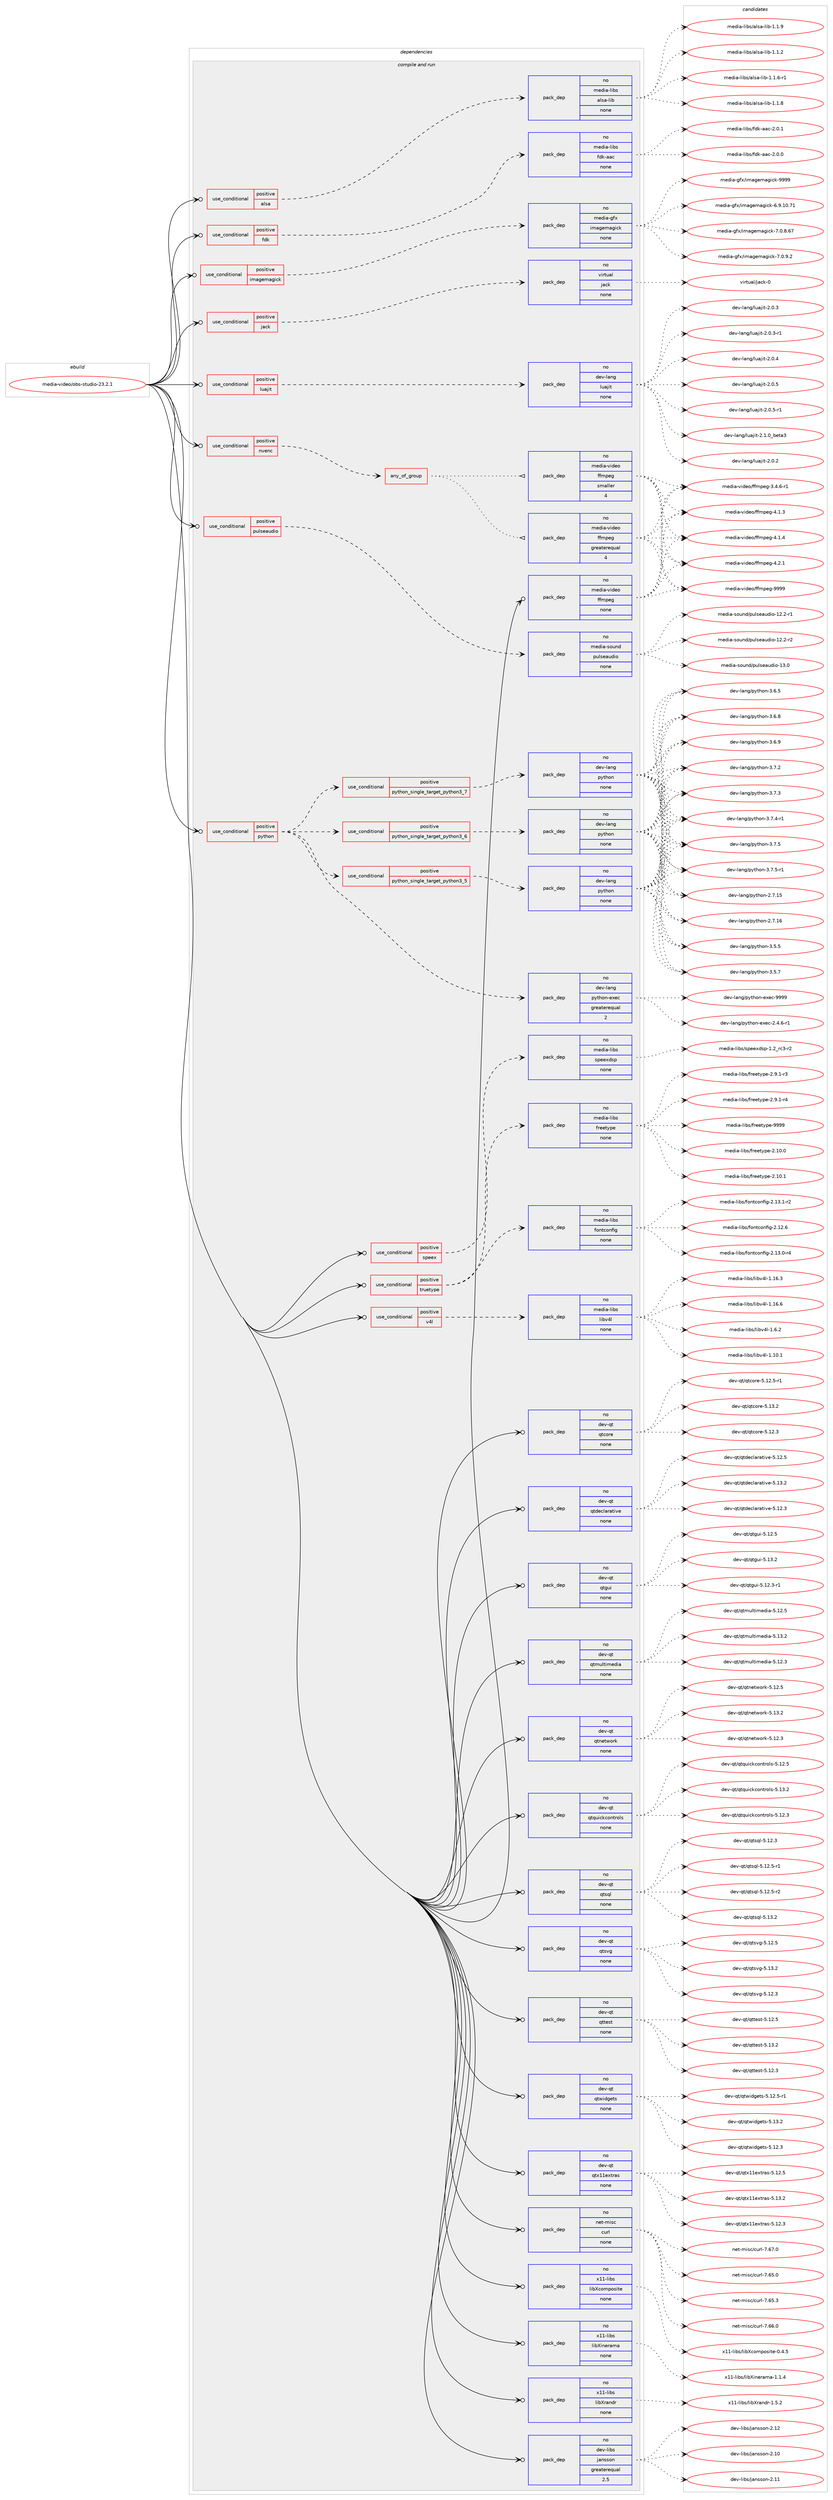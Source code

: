 digraph prolog {

# *************
# Graph options
# *************

newrank=true;
concentrate=true;
compound=true;
graph [rankdir=LR,fontname=Helvetica,fontsize=10,ranksep=1.5];#, ranksep=2.5, nodesep=0.2];
edge  [arrowhead=vee];
node  [fontname=Helvetica,fontsize=10];

# **********
# The ebuild
# **********

subgraph cluster_leftcol {
color=gray;
rank=same;
label=<<i>ebuild</i>>;
id [label="media-video/obs-studio-23.2.1", color=red, width=4, href="../media-video/obs-studio-23.2.1.svg"];
}

# ****************
# The dependencies
# ****************

subgraph cluster_midcol {
color=gray;
label=<<i>dependencies</i>>;
subgraph cluster_compile {
fillcolor="#eeeeee";
style=filled;
label=<<i>compile</i>>;
}
subgraph cluster_compileandrun {
fillcolor="#eeeeee";
style=filled;
label=<<i>compile and run</i>>;
subgraph cond196913 {
dependency809298 [label=<<TABLE BORDER="0" CELLBORDER="1" CELLSPACING="0" CELLPADDING="4"><TR><TD ROWSPAN="3" CELLPADDING="10">use_conditional</TD></TR><TR><TD>positive</TD></TR><TR><TD>alsa</TD></TR></TABLE>>, shape=none, color=red];
subgraph pack598276 {
dependency809299 [label=<<TABLE BORDER="0" CELLBORDER="1" CELLSPACING="0" CELLPADDING="4" WIDTH="220"><TR><TD ROWSPAN="6" CELLPADDING="30">pack_dep</TD></TR><TR><TD WIDTH="110">no</TD></TR><TR><TD>media-libs</TD></TR><TR><TD>alsa-lib</TD></TR><TR><TD>none</TD></TR><TR><TD></TD></TR></TABLE>>, shape=none, color=blue];
}
dependency809298:e -> dependency809299:w [weight=20,style="dashed",arrowhead="vee"];
}
id:e -> dependency809298:w [weight=20,style="solid",arrowhead="odotvee"];
subgraph cond196914 {
dependency809300 [label=<<TABLE BORDER="0" CELLBORDER="1" CELLSPACING="0" CELLPADDING="4"><TR><TD ROWSPAN="3" CELLPADDING="10">use_conditional</TD></TR><TR><TD>positive</TD></TR><TR><TD>fdk</TD></TR></TABLE>>, shape=none, color=red];
subgraph pack598277 {
dependency809301 [label=<<TABLE BORDER="0" CELLBORDER="1" CELLSPACING="0" CELLPADDING="4" WIDTH="220"><TR><TD ROWSPAN="6" CELLPADDING="30">pack_dep</TD></TR><TR><TD WIDTH="110">no</TD></TR><TR><TD>media-libs</TD></TR><TR><TD>fdk-aac</TD></TR><TR><TD>none</TD></TR><TR><TD></TD></TR></TABLE>>, shape=none, color=blue];
}
dependency809300:e -> dependency809301:w [weight=20,style="dashed",arrowhead="vee"];
}
id:e -> dependency809300:w [weight=20,style="solid",arrowhead="odotvee"];
subgraph cond196915 {
dependency809302 [label=<<TABLE BORDER="0" CELLBORDER="1" CELLSPACING="0" CELLPADDING="4"><TR><TD ROWSPAN="3" CELLPADDING="10">use_conditional</TD></TR><TR><TD>positive</TD></TR><TR><TD>imagemagick</TD></TR></TABLE>>, shape=none, color=red];
subgraph pack598278 {
dependency809303 [label=<<TABLE BORDER="0" CELLBORDER="1" CELLSPACING="0" CELLPADDING="4" WIDTH="220"><TR><TD ROWSPAN="6" CELLPADDING="30">pack_dep</TD></TR><TR><TD WIDTH="110">no</TD></TR><TR><TD>media-gfx</TD></TR><TR><TD>imagemagick</TD></TR><TR><TD>none</TD></TR><TR><TD></TD></TR></TABLE>>, shape=none, color=blue];
}
dependency809302:e -> dependency809303:w [weight=20,style="dashed",arrowhead="vee"];
}
id:e -> dependency809302:w [weight=20,style="solid",arrowhead="odotvee"];
subgraph cond196916 {
dependency809304 [label=<<TABLE BORDER="0" CELLBORDER="1" CELLSPACING="0" CELLPADDING="4"><TR><TD ROWSPAN="3" CELLPADDING="10">use_conditional</TD></TR><TR><TD>positive</TD></TR><TR><TD>jack</TD></TR></TABLE>>, shape=none, color=red];
subgraph pack598279 {
dependency809305 [label=<<TABLE BORDER="0" CELLBORDER="1" CELLSPACING="0" CELLPADDING="4" WIDTH="220"><TR><TD ROWSPAN="6" CELLPADDING="30">pack_dep</TD></TR><TR><TD WIDTH="110">no</TD></TR><TR><TD>virtual</TD></TR><TR><TD>jack</TD></TR><TR><TD>none</TD></TR><TR><TD></TD></TR></TABLE>>, shape=none, color=blue];
}
dependency809304:e -> dependency809305:w [weight=20,style="dashed",arrowhead="vee"];
}
id:e -> dependency809304:w [weight=20,style="solid",arrowhead="odotvee"];
subgraph cond196917 {
dependency809306 [label=<<TABLE BORDER="0" CELLBORDER="1" CELLSPACING="0" CELLPADDING="4"><TR><TD ROWSPAN="3" CELLPADDING="10">use_conditional</TD></TR><TR><TD>positive</TD></TR><TR><TD>luajit</TD></TR></TABLE>>, shape=none, color=red];
subgraph pack598280 {
dependency809307 [label=<<TABLE BORDER="0" CELLBORDER="1" CELLSPACING="0" CELLPADDING="4" WIDTH="220"><TR><TD ROWSPAN="6" CELLPADDING="30">pack_dep</TD></TR><TR><TD WIDTH="110">no</TD></TR><TR><TD>dev-lang</TD></TR><TR><TD>luajit</TD></TR><TR><TD>none</TD></TR><TR><TD></TD></TR></TABLE>>, shape=none, color=blue];
}
dependency809306:e -> dependency809307:w [weight=20,style="dashed",arrowhead="vee"];
}
id:e -> dependency809306:w [weight=20,style="solid",arrowhead="odotvee"];
subgraph cond196918 {
dependency809308 [label=<<TABLE BORDER="0" CELLBORDER="1" CELLSPACING="0" CELLPADDING="4"><TR><TD ROWSPAN="3" CELLPADDING="10">use_conditional</TD></TR><TR><TD>positive</TD></TR><TR><TD>nvenc</TD></TR></TABLE>>, shape=none, color=red];
subgraph any13661 {
dependency809309 [label=<<TABLE BORDER="0" CELLBORDER="1" CELLSPACING="0" CELLPADDING="4"><TR><TD CELLPADDING="10">any_of_group</TD></TR></TABLE>>, shape=none, color=red];subgraph pack598281 {
dependency809310 [label=<<TABLE BORDER="0" CELLBORDER="1" CELLSPACING="0" CELLPADDING="4" WIDTH="220"><TR><TD ROWSPAN="6" CELLPADDING="30">pack_dep</TD></TR><TR><TD WIDTH="110">no</TD></TR><TR><TD>media-video</TD></TR><TR><TD>ffmpeg</TD></TR><TR><TD>smaller</TD></TR><TR><TD>4</TD></TR></TABLE>>, shape=none, color=blue];
}
dependency809309:e -> dependency809310:w [weight=20,style="dotted",arrowhead="oinv"];
subgraph pack598282 {
dependency809311 [label=<<TABLE BORDER="0" CELLBORDER="1" CELLSPACING="0" CELLPADDING="4" WIDTH="220"><TR><TD ROWSPAN="6" CELLPADDING="30">pack_dep</TD></TR><TR><TD WIDTH="110">no</TD></TR><TR><TD>media-video</TD></TR><TR><TD>ffmpeg</TD></TR><TR><TD>greaterequal</TD></TR><TR><TD>4</TD></TR></TABLE>>, shape=none, color=blue];
}
dependency809309:e -> dependency809311:w [weight=20,style="dotted",arrowhead="oinv"];
}
dependency809308:e -> dependency809309:w [weight=20,style="dashed",arrowhead="vee"];
}
id:e -> dependency809308:w [weight=20,style="solid",arrowhead="odotvee"];
subgraph cond196919 {
dependency809312 [label=<<TABLE BORDER="0" CELLBORDER="1" CELLSPACING="0" CELLPADDING="4"><TR><TD ROWSPAN="3" CELLPADDING="10">use_conditional</TD></TR><TR><TD>positive</TD></TR><TR><TD>pulseaudio</TD></TR></TABLE>>, shape=none, color=red];
subgraph pack598283 {
dependency809313 [label=<<TABLE BORDER="0" CELLBORDER="1" CELLSPACING="0" CELLPADDING="4" WIDTH="220"><TR><TD ROWSPAN="6" CELLPADDING="30">pack_dep</TD></TR><TR><TD WIDTH="110">no</TD></TR><TR><TD>media-sound</TD></TR><TR><TD>pulseaudio</TD></TR><TR><TD>none</TD></TR><TR><TD></TD></TR></TABLE>>, shape=none, color=blue];
}
dependency809312:e -> dependency809313:w [weight=20,style="dashed",arrowhead="vee"];
}
id:e -> dependency809312:w [weight=20,style="solid",arrowhead="odotvee"];
subgraph cond196920 {
dependency809314 [label=<<TABLE BORDER="0" CELLBORDER="1" CELLSPACING="0" CELLPADDING="4"><TR><TD ROWSPAN="3" CELLPADDING="10">use_conditional</TD></TR><TR><TD>positive</TD></TR><TR><TD>python</TD></TR></TABLE>>, shape=none, color=red];
subgraph cond196921 {
dependency809315 [label=<<TABLE BORDER="0" CELLBORDER="1" CELLSPACING="0" CELLPADDING="4"><TR><TD ROWSPAN="3" CELLPADDING="10">use_conditional</TD></TR><TR><TD>positive</TD></TR><TR><TD>python_single_target_python3_5</TD></TR></TABLE>>, shape=none, color=red];
subgraph pack598284 {
dependency809316 [label=<<TABLE BORDER="0" CELLBORDER="1" CELLSPACING="0" CELLPADDING="4" WIDTH="220"><TR><TD ROWSPAN="6" CELLPADDING="30">pack_dep</TD></TR><TR><TD WIDTH="110">no</TD></TR><TR><TD>dev-lang</TD></TR><TR><TD>python</TD></TR><TR><TD>none</TD></TR><TR><TD></TD></TR></TABLE>>, shape=none, color=blue];
}
dependency809315:e -> dependency809316:w [weight=20,style="dashed",arrowhead="vee"];
}
dependency809314:e -> dependency809315:w [weight=20,style="dashed",arrowhead="vee"];
subgraph cond196922 {
dependency809317 [label=<<TABLE BORDER="0" CELLBORDER="1" CELLSPACING="0" CELLPADDING="4"><TR><TD ROWSPAN="3" CELLPADDING="10">use_conditional</TD></TR><TR><TD>positive</TD></TR><TR><TD>python_single_target_python3_6</TD></TR></TABLE>>, shape=none, color=red];
subgraph pack598285 {
dependency809318 [label=<<TABLE BORDER="0" CELLBORDER="1" CELLSPACING="0" CELLPADDING="4" WIDTH="220"><TR><TD ROWSPAN="6" CELLPADDING="30">pack_dep</TD></TR><TR><TD WIDTH="110">no</TD></TR><TR><TD>dev-lang</TD></TR><TR><TD>python</TD></TR><TR><TD>none</TD></TR><TR><TD></TD></TR></TABLE>>, shape=none, color=blue];
}
dependency809317:e -> dependency809318:w [weight=20,style="dashed",arrowhead="vee"];
}
dependency809314:e -> dependency809317:w [weight=20,style="dashed",arrowhead="vee"];
subgraph cond196923 {
dependency809319 [label=<<TABLE BORDER="0" CELLBORDER="1" CELLSPACING="0" CELLPADDING="4"><TR><TD ROWSPAN="3" CELLPADDING="10">use_conditional</TD></TR><TR><TD>positive</TD></TR><TR><TD>python_single_target_python3_7</TD></TR></TABLE>>, shape=none, color=red];
subgraph pack598286 {
dependency809320 [label=<<TABLE BORDER="0" CELLBORDER="1" CELLSPACING="0" CELLPADDING="4" WIDTH="220"><TR><TD ROWSPAN="6" CELLPADDING="30">pack_dep</TD></TR><TR><TD WIDTH="110">no</TD></TR><TR><TD>dev-lang</TD></TR><TR><TD>python</TD></TR><TR><TD>none</TD></TR><TR><TD></TD></TR></TABLE>>, shape=none, color=blue];
}
dependency809319:e -> dependency809320:w [weight=20,style="dashed",arrowhead="vee"];
}
dependency809314:e -> dependency809319:w [weight=20,style="dashed",arrowhead="vee"];
subgraph pack598287 {
dependency809321 [label=<<TABLE BORDER="0" CELLBORDER="1" CELLSPACING="0" CELLPADDING="4" WIDTH="220"><TR><TD ROWSPAN="6" CELLPADDING="30">pack_dep</TD></TR><TR><TD WIDTH="110">no</TD></TR><TR><TD>dev-lang</TD></TR><TR><TD>python-exec</TD></TR><TR><TD>greaterequal</TD></TR><TR><TD>2</TD></TR></TABLE>>, shape=none, color=blue];
}
dependency809314:e -> dependency809321:w [weight=20,style="dashed",arrowhead="vee"];
}
id:e -> dependency809314:w [weight=20,style="solid",arrowhead="odotvee"];
subgraph cond196924 {
dependency809322 [label=<<TABLE BORDER="0" CELLBORDER="1" CELLSPACING="0" CELLPADDING="4"><TR><TD ROWSPAN="3" CELLPADDING="10">use_conditional</TD></TR><TR><TD>positive</TD></TR><TR><TD>speex</TD></TR></TABLE>>, shape=none, color=red];
subgraph pack598288 {
dependency809323 [label=<<TABLE BORDER="0" CELLBORDER="1" CELLSPACING="0" CELLPADDING="4" WIDTH="220"><TR><TD ROWSPAN="6" CELLPADDING="30">pack_dep</TD></TR><TR><TD WIDTH="110">no</TD></TR><TR><TD>media-libs</TD></TR><TR><TD>speexdsp</TD></TR><TR><TD>none</TD></TR><TR><TD></TD></TR></TABLE>>, shape=none, color=blue];
}
dependency809322:e -> dependency809323:w [weight=20,style="dashed",arrowhead="vee"];
}
id:e -> dependency809322:w [weight=20,style="solid",arrowhead="odotvee"];
subgraph cond196925 {
dependency809324 [label=<<TABLE BORDER="0" CELLBORDER="1" CELLSPACING="0" CELLPADDING="4"><TR><TD ROWSPAN="3" CELLPADDING="10">use_conditional</TD></TR><TR><TD>positive</TD></TR><TR><TD>truetype</TD></TR></TABLE>>, shape=none, color=red];
subgraph pack598289 {
dependency809325 [label=<<TABLE BORDER="0" CELLBORDER="1" CELLSPACING="0" CELLPADDING="4" WIDTH="220"><TR><TD ROWSPAN="6" CELLPADDING="30">pack_dep</TD></TR><TR><TD WIDTH="110">no</TD></TR><TR><TD>media-libs</TD></TR><TR><TD>fontconfig</TD></TR><TR><TD>none</TD></TR><TR><TD></TD></TR></TABLE>>, shape=none, color=blue];
}
dependency809324:e -> dependency809325:w [weight=20,style="dashed",arrowhead="vee"];
subgraph pack598290 {
dependency809326 [label=<<TABLE BORDER="0" CELLBORDER="1" CELLSPACING="0" CELLPADDING="4" WIDTH="220"><TR><TD ROWSPAN="6" CELLPADDING="30">pack_dep</TD></TR><TR><TD WIDTH="110">no</TD></TR><TR><TD>media-libs</TD></TR><TR><TD>freetype</TD></TR><TR><TD>none</TD></TR><TR><TD></TD></TR></TABLE>>, shape=none, color=blue];
}
dependency809324:e -> dependency809326:w [weight=20,style="dashed",arrowhead="vee"];
}
id:e -> dependency809324:w [weight=20,style="solid",arrowhead="odotvee"];
subgraph cond196926 {
dependency809327 [label=<<TABLE BORDER="0" CELLBORDER="1" CELLSPACING="0" CELLPADDING="4"><TR><TD ROWSPAN="3" CELLPADDING="10">use_conditional</TD></TR><TR><TD>positive</TD></TR><TR><TD>v4l</TD></TR></TABLE>>, shape=none, color=red];
subgraph pack598291 {
dependency809328 [label=<<TABLE BORDER="0" CELLBORDER="1" CELLSPACING="0" CELLPADDING="4" WIDTH="220"><TR><TD ROWSPAN="6" CELLPADDING="30">pack_dep</TD></TR><TR><TD WIDTH="110">no</TD></TR><TR><TD>media-libs</TD></TR><TR><TD>libv4l</TD></TR><TR><TD>none</TD></TR><TR><TD></TD></TR></TABLE>>, shape=none, color=blue];
}
dependency809327:e -> dependency809328:w [weight=20,style="dashed",arrowhead="vee"];
}
id:e -> dependency809327:w [weight=20,style="solid",arrowhead="odotvee"];
subgraph pack598292 {
dependency809329 [label=<<TABLE BORDER="0" CELLBORDER="1" CELLSPACING="0" CELLPADDING="4" WIDTH="220"><TR><TD ROWSPAN="6" CELLPADDING="30">pack_dep</TD></TR><TR><TD WIDTH="110">no</TD></TR><TR><TD>dev-libs</TD></TR><TR><TD>jansson</TD></TR><TR><TD>greaterequal</TD></TR><TR><TD>2.5</TD></TR></TABLE>>, shape=none, color=blue];
}
id:e -> dependency809329:w [weight=20,style="solid",arrowhead="odotvee"];
subgraph pack598293 {
dependency809330 [label=<<TABLE BORDER="0" CELLBORDER="1" CELLSPACING="0" CELLPADDING="4" WIDTH="220"><TR><TD ROWSPAN="6" CELLPADDING="30">pack_dep</TD></TR><TR><TD WIDTH="110">no</TD></TR><TR><TD>dev-qt</TD></TR><TR><TD>qtcore</TD></TR><TR><TD>none</TD></TR><TR><TD></TD></TR></TABLE>>, shape=none, color=blue];
}
id:e -> dependency809330:w [weight=20,style="solid",arrowhead="odotvee"];
subgraph pack598294 {
dependency809331 [label=<<TABLE BORDER="0" CELLBORDER="1" CELLSPACING="0" CELLPADDING="4" WIDTH="220"><TR><TD ROWSPAN="6" CELLPADDING="30">pack_dep</TD></TR><TR><TD WIDTH="110">no</TD></TR><TR><TD>dev-qt</TD></TR><TR><TD>qtdeclarative</TD></TR><TR><TD>none</TD></TR><TR><TD></TD></TR></TABLE>>, shape=none, color=blue];
}
id:e -> dependency809331:w [weight=20,style="solid",arrowhead="odotvee"];
subgraph pack598295 {
dependency809332 [label=<<TABLE BORDER="0" CELLBORDER="1" CELLSPACING="0" CELLPADDING="4" WIDTH="220"><TR><TD ROWSPAN="6" CELLPADDING="30">pack_dep</TD></TR><TR><TD WIDTH="110">no</TD></TR><TR><TD>dev-qt</TD></TR><TR><TD>qtgui</TD></TR><TR><TD>none</TD></TR><TR><TD></TD></TR></TABLE>>, shape=none, color=blue];
}
id:e -> dependency809332:w [weight=20,style="solid",arrowhead="odotvee"];
subgraph pack598296 {
dependency809333 [label=<<TABLE BORDER="0" CELLBORDER="1" CELLSPACING="0" CELLPADDING="4" WIDTH="220"><TR><TD ROWSPAN="6" CELLPADDING="30">pack_dep</TD></TR><TR><TD WIDTH="110">no</TD></TR><TR><TD>dev-qt</TD></TR><TR><TD>qtmultimedia</TD></TR><TR><TD>none</TD></TR><TR><TD></TD></TR></TABLE>>, shape=none, color=blue];
}
id:e -> dependency809333:w [weight=20,style="solid",arrowhead="odotvee"];
subgraph pack598297 {
dependency809334 [label=<<TABLE BORDER="0" CELLBORDER="1" CELLSPACING="0" CELLPADDING="4" WIDTH="220"><TR><TD ROWSPAN="6" CELLPADDING="30">pack_dep</TD></TR><TR><TD WIDTH="110">no</TD></TR><TR><TD>dev-qt</TD></TR><TR><TD>qtnetwork</TD></TR><TR><TD>none</TD></TR><TR><TD></TD></TR></TABLE>>, shape=none, color=blue];
}
id:e -> dependency809334:w [weight=20,style="solid",arrowhead="odotvee"];
subgraph pack598298 {
dependency809335 [label=<<TABLE BORDER="0" CELLBORDER="1" CELLSPACING="0" CELLPADDING="4" WIDTH="220"><TR><TD ROWSPAN="6" CELLPADDING="30">pack_dep</TD></TR><TR><TD WIDTH="110">no</TD></TR><TR><TD>dev-qt</TD></TR><TR><TD>qtquickcontrols</TD></TR><TR><TD>none</TD></TR><TR><TD></TD></TR></TABLE>>, shape=none, color=blue];
}
id:e -> dependency809335:w [weight=20,style="solid",arrowhead="odotvee"];
subgraph pack598299 {
dependency809336 [label=<<TABLE BORDER="0" CELLBORDER="1" CELLSPACING="0" CELLPADDING="4" WIDTH="220"><TR><TD ROWSPAN="6" CELLPADDING="30">pack_dep</TD></TR><TR><TD WIDTH="110">no</TD></TR><TR><TD>dev-qt</TD></TR><TR><TD>qtsql</TD></TR><TR><TD>none</TD></TR><TR><TD></TD></TR></TABLE>>, shape=none, color=blue];
}
id:e -> dependency809336:w [weight=20,style="solid",arrowhead="odotvee"];
subgraph pack598300 {
dependency809337 [label=<<TABLE BORDER="0" CELLBORDER="1" CELLSPACING="0" CELLPADDING="4" WIDTH="220"><TR><TD ROWSPAN="6" CELLPADDING="30">pack_dep</TD></TR><TR><TD WIDTH="110">no</TD></TR><TR><TD>dev-qt</TD></TR><TR><TD>qtsvg</TD></TR><TR><TD>none</TD></TR><TR><TD></TD></TR></TABLE>>, shape=none, color=blue];
}
id:e -> dependency809337:w [weight=20,style="solid",arrowhead="odotvee"];
subgraph pack598301 {
dependency809338 [label=<<TABLE BORDER="0" CELLBORDER="1" CELLSPACING="0" CELLPADDING="4" WIDTH="220"><TR><TD ROWSPAN="6" CELLPADDING="30">pack_dep</TD></TR><TR><TD WIDTH="110">no</TD></TR><TR><TD>dev-qt</TD></TR><TR><TD>qttest</TD></TR><TR><TD>none</TD></TR><TR><TD></TD></TR></TABLE>>, shape=none, color=blue];
}
id:e -> dependency809338:w [weight=20,style="solid",arrowhead="odotvee"];
subgraph pack598302 {
dependency809339 [label=<<TABLE BORDER="0" CELLBORDER="1" CELLSPACING="0" CELLPADDING="4" WIDTH="220"><TR><TD ROWSPAN="6" CELLPADDING="30">pack_dep</TD></TR><TR><TD WIDTH="110">no</TD></TR><TR><TD>dev-qt</TD></TR><TR><TD>qtwidgets</TD></TR><TR><TD>none</TD></TR><TR><TD></TD></TR></TABLE>>, shape=none, color=blue];
}
id:e -> dependency809339:w [weight=20,style="solid",arrowhead="odotvee"];
subgraph pack598303 {
dependency809340 [label=<<TABLE BORDER="0" CELLBORDER="1" CELLSPACING="0" CELLPADDING="4" WIDTH="220"><TR><TD ROWSPAN="6" CELLPADDING="30">pack_dep</TD></TR><TR><TD WIDTH="110">no</TD></TR><TR><TD>dev-qt</TD></TR><TR><TD>qtx11extras</TD></TR><TR><TD>none</TD></TR><TR><TD></TD></TR></TABLE>>, shape=none, color=blue];
}
id:e -> dependency809340:w [weight=20,style="solid",arrowhead="odotvee"];
subgraph pack598304 {
dependency809341 [label=<<TABLE BORDER="0" CELLBORDER="1" CELLSPACING="0" CELLPADDING="4" WIDTH="220"><TR><TD ROWSPAN="6" CELLPADDING="30">pack_dep</TD></TR><TR><TD WIDTH="110">no</TD></TR><TR><TD>media-video</TD></TR><TR><TD>ffmpeg</TD></TR><TR><TD>none</TD></TR><TR><TD></TD></TR></TABLE>>, shape=none, color=blue];
}
id:e -> dependency809341:w [weight=20,style="solid",arrowhead="odotvee"];
subgraph pack598305 {
dependency809342 [label=<<TABLE BORDER="0" CELLBORDER="1" CELLSPACING="0" CELLPADDING="4" WIDTH="220"><TR><TD ROWSPAN="6" CELLPADDING="30">pack_dep</TD></TR><TR><TD WIDTH="110">no</TD></TR><TR><TD>net-misc</TD></TR><TR><TD>curl</TD></TR><TR><TD>none</TD></TR><TR><TD></TD></TR></TABLE>>, shape=none, color=blue];
}
id:e -> dependency809342:w [weight=20,style="solid",arrowhead="odotvee"];
subgraph pack598306 {
dependency809343 [label=<<TABLE BORDER="0" CELLBORDER="1" CELLSPACING="0" CELLPADDING="4" WIDTH="220"><TR><TD ROWSPAN="6" CELLPADDING="30">pack_dep</TD></TR><TR><TD WIDTH="110">no</TD></TR><TR><TD>x11-libs</TD></TR><TR><TD>libXcomposite</TD></TR><TR><TD>none</TD></TR><TR><TD></TD></TR></TABLE>>, shape=none, color=blue];
}
id:e -> dependency809343:w [weight=20,style="solid",arrowhead="odotvee"];
subgraph pack598307 {
dependency809344 [label=<<TABLE BORDER="0" CELLBORDER="1" CELLSPACING="0" CELLPADDING="4" WIDTH="220"><TR><TD ROWSPAN="6" CELLPADDING="30">pack_dep</TD></TR><TR><TD WIDTH="110">no</TD></TR><TR><TD>x11-libs</TD></TR><TR><TD>libXinerama</TD></TR><TR><TD>none</TD></TR><TR><TD></TD></TR></TABLE>>, shape=none, color=blue];
}
id:e -> dependency809344:w [weight=20,style="solid",arrowhead="odotvee"];
subgraph pack598308 {
dependency809345 [label=<<TABLE BORDER="0" CELLBORDER="1" CELLSPACING="0" CELLPADDING="4" WIDTH="220"><TR><TD ROWSPAN="6" CELLPADDING="30">pack_dep</TD></TR><TR><TD WIDTH="110">no</TD></TR><TR><TD>x11-libs</TD></TR><TR><TD>libXrandr</TD></TR><TR><TD>none</TD></TR><TR><TD></TD></TR></TABLE>>, shape=none, color=blue];
}
id:e -> dependency809345:w [weight=20,style="solid",arrowhead="odotvee"];
}
subgraph cluster_run {
fillcolor="#eeeeee";
style=filled;
label=<<i>run</i>>;
}
}

# **************
# The candidates
# **************

subgraph cluster_choices {
rank=same;
color=gray;
label=<<i>candidates</i>>;

subgraph choice598276 {
color=black;
nodesep=1;
choice1091011001059745108105981154797108115974510810598454946494650 [label="media-libs/alsa-lib-1.1.2", color=red, width=4,href="../media-libs/alsa-lib-1.1.2.svg"];
choice10910110010597451081059811547971081159745108105984549464946544511449 [label="media-libs/alsa-lib-1.1.6-r1", color=red, width=4,href="../media-libs/alsa-lib-1.1.6-r1.svg"];
choice1091011001059745108105981154797108115974510810598454946494656 [label="media-libs/alsa-lib-1.1.8", color=red, width=4,href="../media-libs/alsa-lib-1.1.8.svg"];
choice1091011001059745108105981154797108115974510810598454946494657 [label="media-libs/alsa-lib-1.1.9", color=red, width=4,href="../media-libs/alsa-lib-1.1.9.svg"];
dependency809299:e -> choice1091011001059745108105981154797108115974510810598454946494650:w [style=dotted,weight="100"];
dependency809299:e -> choice10910110010597451081059811547971081159745108105984549464946544511449:w [style=dotted,weight="100"];
dependency809299:e -> choice1091011001059745108105981154797108115974510810598454946494656:w [style=dotted,weight="100"];
dependency809299:e -> choice1091011001059745108105981154797108115974510810598454946494657:w [style=dotted,weight="100"];
}
subgraph choice598277 {
color=black;
nodesep=1;
choice1091011001059745108105981154710210010745979799455046484648 [label="media-libs/fdk-aac-2.0.0", color=red, width=4,href="../media-libs/fdk-aac-2.0.0.svg"];
choice1091011001059745108105981154710210010745979799455046484649 [label="media-libs/fdk-aac-2.0.1", color=red, width=4,href="../media-libs/fdk-aac-2.0.1.svg"];
dependency809301:e -> choice1091011001059745108105981154710210010745979799455046484648:w [style=dotted,weight="100"];
dependency809301:e -> choice1091011001059745108105981154710210010745979799455046484649:w [style=dotted,weight="100"];
}
subgraph choice598278 {
color=black;
nodesep=1;
choice10910110010597451031021204710510997103101109971031059910745544657464948465549 [label="media-gfx/imagemagick-6.9.10.71", color=red, width=4,href="../media-gfx/imagemagick-6.9.10.71.svg"];
choice109101100105974510310212047105109971031011099710310599107455546484656465455 [label="media-gfx/imagemagick-7.0.8.67", color=red, width=4,href="../media-gfx/imagemagick-7.0.8.67.svg"];
choice1091011001059745103102120471051099710310110997103105991074555464846574650 [label="media-gfx/imagemagick-7.0.9.2", color=red, width=4,href="../media-gfx/imagemagick-7.0.9.2.svg"];
choice1091011001059745103102120471051099710310110997103105991074557575757 [label="media-gfx/imagemagick-9999", color=red, width=4,href="../media-gfx/imagemagick-9999.svg"];
dependency809303:e -> choice10910110010597451031021204710510997103101109971031059910745544657464948465549:w [style=dotted,weight="100"];
dependency809303:e -> choice109101100105974510310212047105109971031011099710310599107455546484656465455:w [style=dotted,weight="100"];
dependency809303:e -> choice1091011001059745103102120471051099710310110997103105991074555464846574650:w [style=dotted,weight="100"];
dependency809303:e -> choice1091011001059745103102120471051099710310110997103105991074557575757:w [style=dotted,weight="100"];
}
subgraph choice598279 {
color=black;
nodesep=1;
choice118105114116117971084710697991074548 [label="virtual/jack-0", color=red, width=4,href="../virtual/jack-0.svg"];
dependency809305:e -> choice118105114116117971084710697991074548:w [style=dotted,weight="100"];
}
subgraph choice598280 {
color=black;
nodesep=1;
choice10010111845108971101034710811797106105116455046484650 [label="dev-lang/luajit-2.0.2", color=red, width=4,href="../dev-lang/luajit-2.0.2.svg"];
choice10010111845108971101034710811797106105116455046484651 [label="dev-lang/luajit-2.0.3", color=red, width=4,href="../dev-lang/luajit-2.0.3.svg"];
choice100101118451089711010347108117971061051164550464846514511449 [label="dev-lang/luajit-2.0.3-r1", color=red, width=4,href="../dev-lang/luajit-2.0.3-r1.svg"];
choice10010111845108971101034710811797106105116455046484652 [label="dev-lang/luajit-2.0.4", color=red, width=4,href="../dev-lang/luajit-2.0.4.svg"];
choice10010111845108971101034710811797106105116455046484653 [label="dev-lang/luajit-2.0.5", color=red, width=4,href="../dev-lang/luajit-2.0.5.svg"];
choice100101118451089711010347108117971061051164550464846534511449 [label="dev-lang/luajit-2.0.5-r1", color=red, width=4,href="../dev-lang/luajit-2.0.5-r1.svg"];
choice1001011184510897110103471081179710610511645504649464895981011169751 [label="dev-lang/luajit-2.1.0_beta3", color=red, width=4,href="../dev-lang/luajit-2.1.0_beta3.svg"];
dependency809307:e -> choice10010111845108971101034710811797106105116455046484650:w [style=dotted,weight="100"];
dependency809307:e -> choice10010111845108971101034710811797106105116455046484651:w [style=dotted,weight="100"];
dependency809307:e -> choice100101118451089711010347108117971061051164550464846514511449:w [style=dotted,weight="100"];
dependency809307:e -> choice10010111845108971101034710811797106105116455046484652:w [style=dotted,weight="100"];
dependency809307:e -> choice10010111845108971101034710811797106105116455046484653:w [style=dotted,weight="100"];
dependency809307:e -> choice100101118451089711010347108117971061051164550464846534511449:w [style=dotted,weight="100"];
dependency809307:e -> choice1001011184510897110103471081179710610511645504649464895981011169751:w [style=dotted,weight="100"];
}
subgraph choice598281 {
color=black;
nodesep=1;
choice1091011001059745118105100101111471021021091121011034551465246544511449 [label="media-video/ffmpeg-3.4.6-r1", color=red, width=4,href="../media-video/ffmpeg-3.4.6-r1.svg"];
choice109101100105974511810510010111147102102109112101103455246494651 [label="media-video/ffmpeg-4.1.3", color=red, width=4,href="../media-video/ffmpeg-4.1.3.svg"];
choice109101100105974511810510010111147102102109112101103455246494652 [label="media-video/ffmpeg-4.1.4", color=red, width=4,href="../media-video/ffmpeg-4.1.4.svg"];
choice109101100105974511810510010111147102102109112101103455246504649 [label="media-video/ffmpeg-4.2.1", color=red, width=4,href="../media-video/ffmpeg-4.2.1.svg"];
choice1091011001059745118105100101111471021021091121011034557575757 [label="media-video/ffmpeg-9999", color=red, width=4,href="../media-video/ffmpeg-9999.svg"];
dependency809310:e -> choice1091011001059745118105100101111471021021091121011034551465246544511449:w [style=dotted,weight="100"];
dependency809310:e -> choice109101100105974511810510010111147102102109112101103455246494651:w [style=dotted,weight="100"];
dependency809310:e -> choice109101100105974511810510010111147102102109112101103455246494652:w [style=dotted,weight="100"];
dependency809310:e -> choice109101100105974511810510010111147102102109112101103455246504649:w [style=dotted,weight="100"];
dependency809310:e -> choice1091011001059745118105100101111471021021091121011034557575757:w [style=dotted,weight="100"];
}
subgraph choice598282 {
color=black;
nodesep=1;
choice1091011001059745118105100101111471021021091121011034551465246544511449 [label="media-video/ffmpeg-3.4.6-r1", color=red, width=4,href="../media-video/ffmpeg-3.4.6-r1.svg"];
choice109101100105974511810510010111147102102109112101103455246494651 [label="media-video/ffmpeg-4.1.3", color=red, width=4,href="../media-video/ffmpeg-4.1.3.svg"];
choice109101100105974511810510010111147102102109112101103455246494652 [label="media-video/ffmpeg-4.1.4", color=red, width=4,href="../media-video/ffmpeg-4.1.4.svg"];
choice109101100105974511810510010111147102102109112101103455246504649 [label="media-video/ffmpeg-4.2.1", color=red, width=4,href="../media-video/ffmpeg-4.2.1.svg"];
choice1091011001059745118105100101111471021021091121011034557575757 [label="media-video/ffmpeg-9999", color=red, width=4,href="../media-video/ffmpeg-9999.svg"];
dependency809311:e -> choice1091011001059745118105100101111471021021091121011034551465246544511449:w [style=dotted,weight="100"];
dependency809311:e -> choice109101100105974511810510010111147102102109112101103455246494651:w [style=dotted,weight="100"];
dependency809311:e -> choice109101100105974511810510010111147102102109112101103455246494652:w [style=dotted,weight="100"];
dependency809311:e -> choice109101100105974511810510010111147102102109112101103455246504649:w [style=dotted,weight="100"];
dependency809311:e -> choice1091011001059745118105100101111471021021091121011034557575757:w [style=dotted,weight="100"];
}
subgraph choice598283 {
color=black;
nodesep=1;
choice1091011001059745115111117110100471121171081151019711710010511145495046504511449 [label="media-sound/pulseaudio-12.2-r1", color=red, width=4,href="../media-sound/pulseaudio-12.2-r1.svg"];
choice1091011001059745115111117110100471121171081151019711710010511145495046504511450 [label="media-sound/pulseaudio-12.2-r2", color=red, width=4,href="../media-sound/pulseaudio-12.2-r2.svg"];
choice109101100105974511511111711010047112117108115101971171001051114549514648 [label="media-sound/pulseaudio-13.0", color=red, width=4,href="../media-sound/pulseaudio-13.0.svg"];
dependency809313:e -> choice1091011001059745115111117110100471121171081151019711710010511145495046504511449:w [style=dotted,weight="100"];
dependency809313:e -> choice1091011001059745115111117110100471121171081151019711710010511145495046504511450:w [style=dotted,weight="100"];
dependency809313:e -> choice109101100105974511511111711010047112117108115101971171001051114549514648:w [style=dotted,weight="100"];
}
subgraph choice598284 {
color=black;
nodesep=1;
choice10010111845108971101034711212111610411111045504655464953 [label="dev-lang/python-2.7.15", color=red, width=4,href="../dev-lang/python-2.7.15.svg"];
choice10010111845108971101034711212111610411111045504655464954 [label="dev-lang/python-2.7.16", color=red, width=4,href="../dev-lang/python-2.7.16.svg"];
choice100101118451089711010347112121116104111110455146534653 [label="dev-lang/python-3.5.5", color=red, width=4,href="../dev-lang/python-3.5.5.svg"];
choice100101118451089711010347112121116104111110455146534655 [label="dev-lang/python-3.5.7", color=red, width=4,href="../dev-lang/python-3.5.7.svg"];
choice100101118451089711010347112121116104111110455146544653 [label="dev-lang/python-3.6.5", color=red, width=4,href="../dev-lang/python-3.6.5.svg"];
choice100101118451089711010347112121116104111110455146544656 [label="dev-lang/python-3.6.8", color=red, width=4,href="../dev-lang/python-3.6.8.svg"];
choice100101118451089711010347112121116104111110455146544657 [label="dev-lang/python-3.6.9", color=red, width=4,href="../dev-lang/python-3.6.9.svg"];
choice100101118451089711010347112121116104111110455146554650 [label="dev-lang/python-3.7.2", color=red, width=4,href="../dev-lang/python-3.7.2.svg"];
choice100101118451089711010347112121116104111110455146554651 [label="dev-lang/python-3.7.3", color=red, width=4,href="../dev-lang/python-3.7.3.svg"];
choice1001011184510897110103471121211161041111104551465546524511449 [label="dev-lang/python-3.7.4-r1", color=red, width=4,href="../dev-lang/python-3.7.4-r1.svg"];
choice100101118451089711010347112121116104111110455146554653 [label="dev-lang/python-3.7.5", color=red, width=4,href="../dev-lang/python-3.7.5.svg"];
choice1001011184510897110103471121211161041111104551465546534511449 [label="dev-lang/python-3.7.5-r1", color=red, width=4,href="../dev-lang/python-3.7.5-r1.svg"];
dependency809316:e -> choice10010111845108971101034711212111610411111045504655464953:w [style=dotted,weight="100"];
dependency809316:e -> choice10010111845108971101034711212111610411111045504655464954:w [style=dotted,weight="100"];
dependency809316:e -> choice100101118451089711010347112121116104111110455146534653:w [style=dotted,weight="100"];
dependency809316:e -> choice100101118451089711010347112121116104111110455146534655:w [style=dotted,weight="100"];
dependency809316:e -> choice100101118451089711010347112121116104111110455146544653:w [style=dotted,weight="100"];
dependency809316:e -> choice100101118451089711010347112121116104111110455146544656:w [style=dotted,weight="100"];
dependency809316:e -> choice100101118451089711010347112121116104111110455146544657:w [style=dotted,weight="100"];
dependency809316:e -> choice100101118451089711010347112121116104111110455146554650:w [style=dotted,weight="100"];
dependency809316:e -> choice100101118451089711010347112121116104111110455146554651:w [style=dotted,weight="100"];
dependency809316:e -> choice1001011184510897110103471121211161041111104551465546524511449:w [style=dotted,weight="100"];
dependency809316:e -> choice100101118451089711010347112121116104111110455146554653:w [style=dotted,weight="100"];
dependency809316:e -> choice1001011184510897110103471121211161041111104551465546534511449:w [style=dotted,weight="100"];
}
subgraph choice598285 {
color=black;
nodesep=1;
choice10010111845108971101034711212111610411111045504655464953 [label="dev-lang/python-2.7.15", color=red, width=4,href="../dev-lang/python-2.7.15.svg"];
choice10010111845108971101034711212111610411111045504655464954 [label="dev-lang/python-2.7.16", color=red, width=4,href="../dev-lang/python-2.7.16.svg"];
choice100101118451089711010347112121116104111110455146534653 [label="dev-lang/python-3.5.5", color=red, width=4,href="../dev-lang/python-3.5.5.svg"];
choice100101118451089711010347112121116104111110455146534655 [label="dev-lang/python-3.5.7", color=red, width=4,href="../dev-lang/python-3.5.7.svg"];
choice100101118451089711010347112121116104111110455146544653 [label="dev-lang/python-3.6.5", color=red, width=4,href="../dev-lang/python-3.6.5.svg"];
choice100101118451089711010347112121116104111110455146544656 [label="dev-lang/python-3.6.8", color=red, width=4,href="../dev-lang/python-3.6.8.svg"];
choice100101118451089711010347112121116104111110455146544657 [label="dev-lang/python-3.6.9", color=red, width=4,href="../dev-lang/python-3.6.9.svg"];
choice100101118451089711010347112121116104111110455146554650 [label="dev-lang/python-3.7.2", color=red, width=4,href="../dev-lang/python-3.7.2.svg"];
choice100101118451089711010347112121116104111110455146554651 [label="dev-lang/python-3.7.3", color=red, width=4,href="../dev-lang/python-3.7.3.svg"];
choice1001011184510897110103471121211161041111104551465546524511449 [label="dev-lang/python-3.7.4-r1", color=red, width=4,href="../dev-lang/python-3.7.4-r1.svg"];
choice100101118451089711010347112121116104111110455146554653 [label="dev-lang/python-3.7.5", color=red, width=4,href="../dev-lang/python-3.7.5.svg"];
choice1001011184510897110103471121211161041111104551465546534511449 [label="dev-lang/python-3.7.5-r1", color=red, width=4,href="../dev-lang/python-3.7.5-r1.svg"];
dependency809318:e -> choice10010111845108971101034711212111610411111045504655464953:w [style=dotted,weight="100"];
dependency809318:e -> choice10010111845108971101034711212111610411111045504655464954:w [style=dotted,weight="100"];
dependency809318:e -> choice100101118451089711010347112121116104111110455146534653:w [style=dotted,weight="100"];
dependency809318:e -> choice100101118451089711010347112121116104111110455146534655:w [style=dotted,weight="100"];
dependency809318:e -> choice100101118451089711010347112121116104111110455146544653:w [style=dotted,weight="100"];
dependency809318:e -> choice100101118451089711010347112121116104111110455146544656:w [style=dotted,weight="100"];
dependency809318:e -> choice100101118451089711010347112121116104111110455146544657:w [style=dotted,weight="100"];
dependency809318:e -> choice100101118451089711010347112121116104111110455146554650:w [style=dotted,weight="100"];
dependency809318:e -> choice100101118451089711010347112121116104111110455146554651:w [style=dotted,weight="100"];
dependency809318:e -> choice1001011184510897110103471121211161041111104551465546524511449:w [style=dotted,weight="100"];
dependency809318:e -> choice100101118451089711010347112121116104111110455146554653:w [style=dotted,weight="100"];
dependency809318:e -> choice1001011184510897110103471121211161041111104551465546534511449:w [style=dotted,weight="100"];
}
subgraph choice598286 {
color=black;
nodesep=1;
choice10010111845108971101034711212111610411111045504655464953 [label="dev-lang/python-2.7.15", color=red, width=4,href="../dev-lang/python-2.7.15.svg"];
choice10010111845108971101034711212111610411111045504655464954 [label="dev-lang/python-2.7.16", color=red, width=4,href="../dev-lang/python-2.7.16.svg"];
choice100101118451089711010347112121116104111110455146534653 [label="dev-lang/python-3.5.5", color=red, width=4,href="../dev-lang/python-3.5.5.svg"];
choice100101118451089711010347112121116104111110455146534655 [label="dev-lang/python-3.5.7", color=red, width=4,href="../dev-lang/python-3.5.7.svg"];
choice100101118451089711010347112121116104111110455146544653 [label="dev-lang/python-3.6.5", color=red, width=4,href="../dev-lang/python-3.6.5.svg"];
choice100101118451089711010347112121116104111110455146544656 [label="dev-lang/python-3.6.8", color=red, width=4,href="../dev-lang/python-3.6.8.svg"];
choice100101118451089711010347112121116104111110455146544657 [label="dev-lang/python-3.6.9", color=red, width=4,href="../dev-lang/python-3.6.9.svg"];
choice100101118451089711010347112121116104111110455146554650 [label="dev-lang/python-3.7.2", color=red, width=4,href="../dev-lang/python-3.7.2.svg"];
choice100101118451089711010347112121116104111110455146554651 [label="dev-lang/python-3.7.3", color=red, width=4,href="../dev-lang/python-3.7.3.svg"];
choice1001011184510897110103471121211161041111104551465546524511449 [label="dev-lang/python-3.7.4-r1", color=red, width=4,href="../dev-lang/python-3.7.4-r1.svg"];
choice100101118451089711010347112121116104111110455146554653 [label="dev-lang/python-3.7.5", color=red, width=4,href="../dev-lang/python-3.7.5.svg"];
choice1001011184510897110103471121211161041111104551465546534511449 [label="dev-lang/python-3.7.5-r1", color=red, width=4,href="../dev-lang/python-3.7.5-r1.svg"];
dependency809320:e -> choice10010111845108971101034711212111610411111045504655464953:w [style=dotted,weight="100"];
dependency809320:e -> choice10010111845108971101034711212111610411111045504655464954:w [style=dotted,weight="100"];
dependency809320:e -> choice100101118451089711010347112121116104111110455146534653:w [style=dotted,weight="100"];
dependency809320:e -> choice100101118451089711010347112121116104111110455146534655:w [style=dotted,weight="100"];
dependency809320:e -> choice100101118451089711010347112121116104111110455146544653:w [style=dotted,weight="100"];
dependency809320:e -> choice100101118451089711010347112121116104111110455146544656:w [style=dotted,weight="100"];
dependency809320:e -> choice100101118451089711010347112121116104111110455146544657:w [style=dotted,weight="100"];
dependency809320:e -> choice100101118451089711010347112121116104111110455146554650:w [style=dotted,weight="100"];
dependency809320:e -> choice100101118451089711010347112121116104111110455146554651:w [style=dotted,weight="100"];
dependency809320:e -> choice1001011184510897110103471121211161041111104551465546524511449:w [style=dotted,weight="100"];
dependency809320:e -> choice100101118451089711010347112121116104111110455146554653:w [style=dotted,weight="100"];
dependency809320:e -> choice1001011184510897110103471121211161041111104551465546534511449:w [style=dotted,weight="100"];
}
subgraph choice598287 {
color=black;
nodesep=1;
choice10010111845108971101034711212111610411111045101120101994550465246544511449 [label="dev-lang/python-exec-2.4.6-r1", color=red, width=4,href="../dev-lang/python-exec-2.4.6-r1.svg"];
choice10010111845108971101034711212111610411111045101120101994557575757 [label="dev-lang/python-exec-9999", color=red, width=4,href="../dev-lang/python-exec-9999.svg"];
dependency809321:e -> choice10010111845108971101034711212111610411111045101120101994550465246544511449:w [style=dotted,weight="100"];
dependency809321:e -> choice10010111845108971101034711212111610411111045101120101994557575757:w [style=dotted,weight="100"];
}
subgraph choice598288 {
color=black;
nodesep=1;
choice10910110010597451081059811547115112101101120100115112454946509511499514511450 [label="media-libs/speexdsp-1.2_rc3-r2", color=red, width=4,href="../media-libs/speexdsp-1.2_rc3-r2.svg"];
dependency809323:e -> choice10910110010597451081059811547115112101101120100115112454946509511499514511450:w [style=dotted,weight="100"];
}
subgraph choice598289 {
color=black;
nodesep=1;
choice109101100105974510810598115471021111101169911111010210510345504649504654 [label="media-libs/fontconfig-2.12.6", color=red, width=4,href="../media-libs/fontconfig-2.12.6.svg"];
choice1091011001059745108105981154710211111011699111110102105103455046495146484511452 [label="media-libs/fontconfig-2.13.0-r4", color=red, width=4,href="../media-libs/fontconfig-2.13.0-r4.svg"];
choice1091011001059745108105981154710211111011699111110102105103455046495146494511450 [label="media-libs/fontconfig-2.13.1-r2", color=red, width=4,href="../media-libs/fontconfig-2.13.1-r2.svg"];
dependency809325:e -> choice109101100105974510810598115471021111101169911111010210510345504649504654:w [style=dotted,weight="100"];
dependency809325:e -> choice1091011001059745108105981154710211111011699111110102105103455046495146484511452:w [style=dotted,weight="100"];
dependency809325:e -> choice1091011001059745108105981154710211111011699111110102105103455046495146494511450:w [style=dotted,weight="100"];
}
subgraph choice598290 {
color=black;
nodesep=1;
choice1091011001059745108105981154710211410110111612111210145504649484648 [label="media-libs/freetype-2.10.0", color=red, width=4,href="../media-libs/freetype-2.10.0.svg"];
choice1091011001059745108105981154710211410110111612111210145504649484649 [label="media-libs/freetype-2.10.1", color=red, width=4,href="../media-libs/freetype-2.10.1.svg"];
choice109101100105974510810598115471021141011011161211121014550465746494511451 [label="media-libs/freetype-2.9.1-r3", color=red, width=4,href="../media-libs/freetype-2.9.1-r3.svg"];
choice109101100105974510810598115471021141011011161211121014550465746494511452 [label="media-libs/freetype-2.9.1-r4", color=red, width=4,href="../media-libs/freetype-2.9.1-r4.svg"];
choice109101100105974510810598115471021141011011161211121014557575757 [label="media-libs/freetype-9999", color=red, width=4,href="../media-libs/freetype-9999.svg"];
dependency809326:e -> choice1091011001059745108105981154710211410110111612111210145504649484648:w [style=dotted,weight="100"];
dependency809326:e -> choice1091011001059745108105981154710211410110111612111210145504649484649:w [style=dotted,weight="100"];
dependency809326:e -> choice109101100105974510810598115471021141011011161211121014550465746494511451:w [style=dotted,weight="100"];
dependency809326:e -> choice109101100105974510810598115471021141011011161211121014550465746494511452:w [style=dotted,weight="100"];
dependency809326:e -> choice109101100105974510810598115471021141011011161211121014557575757:w [style=dotted,weight="100"];
}
subgraph choice598291 {
color=black;
nodesep=1;
choice10910110010597451081059811547108105981185210845494649484649 [label="media-libs/libv4l-1.10.1", color=red, width=4,href="../media-libs/libv4l-1.10.1.svg"];
choice10910110010597451081059811547108105981185210845494649544651 [label="media-libs/libv4l-1.16.3", color=red, width=4,href="../media-libs/libv4l-1.16.3.svg"];
choice10910110010597451081059811547108105981185210845494649544654 [label="media-libs/libv4l-1.16.6", color=red, width=4,href="../media-libs/libv4l-1.16.6.svg"];
choice109101100105974510810598115471081059811852108454946544650 [label="media-libs/libv4l-1.6.2", color=red, width=4,href="../media-libs/libv4l-1.6.2.svg"];
dependency809328:e -> choice10910110010597451081059811547108105981185210845494649484649:w [style=dotted,weight="100"];
dependency809328:e -> choice10910110010597451081059811547108105981185210845494649544651:w [style=dotted,weight="100"];
dependency809328:e -> choice10910110010597451081059811547108105981185210845494649544654:w [style=dotted,weight="100"];
dependency809328:e -> choice109101100105974510810598115471081059811852108454946544650:w [style=dotted,weight="100"];
}
subgraph choice598292 {
color=black;
nodesep=1;
choice100101118451081059811547106971101151151111104550464948 [label="dev-libs/jansson-2.10", color=red, width=4,href="../dev-libs/jansson-2.10.svg"];
choice100101118451081059811547106971101151151111104550464949 [label="dev-libs/jansson-2.11", color=red, width=4,href="../dev-libs/jansson-2.11.svg"];
choice100101118451081059811547106971101151151111104550464950 [label="dev-libs/jansson-2.12", color=red, width=4,href="../dev-libs/jansson-2.12.svg"];
dependency809329:e -> choice100101118451081059811547106971101151151111104550464948:w [style=dotted,weight="100"];
dependency809329:e -> choice100101118451081059811547106971101151151111104550464949:w [style=dotted,weight="100"];
dependency809329:e -> choice100101118451081059811547106971101151151111104550464950:w [style=dotted,weight="100"];
}
subgraph choice598293 {
color=black;
nodesep=1;
choice10010111845113116471131169911111410145534649504651 [label="dev-qt/qtcore-5.12.3", color=red, width=4,href="../dev-qt/qtcore-5.12.3.svg"];
choice100101118451131164711311699111114101455346495046534511449 [label="dev-qt/qtcore-5.12.5-r1", color=red, width=4,href="../dev-qt/qtcore-5.12.5-r1.svg"];
choice10010111845113116471131169911111410145534649514650 [label="dev-qt/qtcore-5.13.2", color=red, width=4,href="../dev-qt/qtcore-5.13.2.svg"];
dependency809330:e -> choice10010111845113116471131169911111410145534649504651:w [style=dotted,weight="100"];
dependency809330:e -> choice100101118451131164711311699111114101455346495046534511449:w [style=dotted,weight="100"];
dependency809330:e -> choice10010111845113116471131169911111410145534649514650:w [style=dotted,weight="100"];
}
subgraph choice598294 {
color=black;
nodesep=1;
choice100101118451131164711311610010199108971149711610511810145534649504651 [label="dev-qt/qtdeclarative-5.12.3", color=red, width=4,href="../dev-qt/qtdeclarative-5.12.3.svg"];
choice100101118451131164711311610010199108971149711610511810145534649504653 [label="dev-qt/qtdeclarative-5.12.5", color=red, width=4,href="../dev-qt/qtdeclarative-5.12.5.svg"];
choice100101118451131164711311610010199108971149711610511810145534649514650 [label="dev-qt/qtdeclarative-5.13.2", color=red, width=4,href="../dev-qt/qtdeclarative-5.13.2.svg"];
dependency809331:e -> choice100101118451131164711311610010199108971149711610511810145534649504651:w [style=dotted,weight="100"];
dependency809331:e -> choice100101118451131164711311610010199108971149711610511810145534649504653:w [style=dotted,weight="100"];
dependency809331:e -> choice100101118451131164711311610010199108971149711610511810145534649514650:w [style=dotted,weight="100"];
}
subgraph choice598295 {
color=black;
nodesep=1;
choice1001011184511311647113116103117105455346495046514511449 [label="dev-qt/qtgui-5.12.3-r1", color=red, width=4,href="../dev-qt/qtgui-5.12.3-r1.svg"];
choice100101118451131164711311610311710545534649504653 [label="dev-qt/qtgui-5.12.5", color=red, width=4,href="../dev-qt/qtgui-5.12.5.svg"];
choice100101118451131164711311610311710545534649514650 [label="dev-qt/qtgui-5.13.2", color=red, width=4,href="../dev-qt/qtgui-5.13.2.svg"];
dependency809332:e -> choice1001011184511311647113116103117105455346495046514511449:w [style=dotted,weight="100"];
dependency809332:e -> choice100101118451131164711311610311710545534649504653:w [style=dotted,weight="100"];
dependency809332:e -> choice100101118451131164711311610311710545534649514650:w [style=dotted,weight="100"];
}
subgraph choice598296 {
color=black;
nodesep=1;
choice10010111845113116471131161091171081161051091011001059745534649504651 [label="dev-qt/qtmultimedia-5.12.3", color=red, width=4,href="../dev-qt/qtmultimedia-5.12.3.svg"];
choice10010111845113116471131161091171081161051091011001059745534649504653 [label="dev-qt/qtmultimedia-5.12.5", color=red, width=4,href="../dev-qt/qtmultimedia-5.12.5.svg"];
choice10010111845113116471131161091171081161051091011001059745534649514650 [label="dev-qt/qtmultimedia-5.13.2", color=red, width=4,href="../dev-qt/qtmultimedia-5.13.2.svg"];
dependency809333:e -> choice10010111845113116471131161091171081161051091011001059745534649504651:w [style=dotted,weight="100"];
dependency809333:e -> choice10010111845113116471131161091171081161051091011001059745534649504653:w [style=dotted,weight="100"];
dependency809333:e -> choice10010111845113116471131161091171081161051091011001059745534649514650:w [style=dotted,weight="100"];
}
subgraph choice598297 {
color=black;
nodesep=1;
choice100101118451131164711311611010111611911111410745534649504651 [label="dev-qt/qtnetwork-5.12.3", color=red, width=4,href="../dev-qt/qtnetwork-5.12.3.svg"];
choice100101118451131164711311611010111611911111410745534649504653 [label="dev-qt/qtnetwork-5.12.5", color=red, width=4,href="../dev-qt/qtnetwork-5.12.5.svg"];
choice100101118451131164711311611010111611911111410745534649514650 [label="dev-qt/qtnetwork-5.13.2", color=red, width=4,href="../dev-qt/qtnetwork-5.13.2.svg"];
dependency809334:e -> choice100101118451131164711311611010111611911111410745534649504651:w [style=dotted,weight="100"];
dependency809334:e -> choice100101118451131164711311611010111611911111410745534649504653:w [style=dotted,weight="100"];
dependency809334:e -> choice100101118451131164711311611010111611911111410745534649514650:w [style=dotted,weight="100"];
}
subgraph choice598298 {
color=black;
nodesep=1;
choice1001011184511311647113116113117105991079911111011611411110811545534649504651 [label="dev-qt/qtquickcontrols-5.12.3", color=red, width=4,href="../dev-qt/qtquickcontrols-5.12.3.svg"];
choice1001011184511311647113116113117105991079911111011611411110811545534649504653 [label="dev-qt/qtquickcontrols-5.12.5", color=red, width=4,href="../dev-qt/qtquickcontrols-5.12.5.svg"];
choice1001011184511311647113116113117105991079911111011611411110811545534649514650 [label="dev-qt/qtquickcontrols-5.13.2", color=red, width=4,href="../dev-qt/qtquickcontrols-5.13.2.svg"];
dependency809335:e -> choice1001011184511311647113116113117105991079911111011611411110811545534649504651:w [style=dotted,weight="100"];
dependency809335:e -> choice1001011184511311647113116113117105991079911111011611411110811545534649504653:w [style=dotted,weight="100"];
dependency809335:e -> choice1001011184511311647113116113117105991079911111011611411110811545534649514650:w [style=dotted,weight="100"];
}
subgraph choice598299 {
color=black;
nodesep=1;
choice100101118451131164711311611511310845534649504651 [label="dev-qt/qtsql-5.12.3", color=red, width=4,href="../dev-qt/qtsql-5.12.3.svg"];
choice1001011184511311647113116115113108455346495046534511449 [label="dev-qt/qtsql-5.12.5-r1", color=red, width=4,href="../dev-qt/qtsql-5.12.5-r1.svg"];
choice1001011184511311647113116115113108455346495046534511450 [label="dev-qt/qtsql-5.12.5-r2", color=red, width=4,href="../dev-qt/qtsql-5.12.5-r2.svg"];
choice100101118451131164711311611511310845534649514650 [label="dev-qt/qtsql-5.13.2", color=red, width=4,href="../dev-qt/qtsql-5.13.2.svg"];
dependency809336:e -> choice100101118451131164711311611511310845534649504651:w [style=dotted,weight="100"];
dependency809336:e -> choice1001011184511311647113116115113108455346495046534511449:w [style=dotted,weight="100"];
dependency809336:e -> choice1001011184511311647113116115113108455346495046534511450:w [style=dotted,weight="100"];
dependency809336:e -> choice100101118451131164711311611511310845534649514650:w [style=dotted,weight="100"];
}
subgraph choice598300 {
color=black;
nodesep=1;
choice100101118451131164711311611511810345534649504651 [label="dev-qt/qtsvg-5.12.3", color=red, width=4,href="../dev-qt/qtsvg-5.12.3.svg"];
choice100101118451131164711311611511810345534649504653 [label="dev-qt/qtsvg-5.12.5", color=red, width=4,href="../dev-qt/qtsvg-5.12.5.svg"];
choice100101118451131164711311611511810345534649514650 [label="dev-qt/qtsvg-5.13.2", color=red, width=4,href="../dev-qt/qtsvg-5.13.2.svg"];
dependency809337:e -> choice100101118451131164711311611511810345534649504651:w [style=dotted,weight="100"];
dependency809337:e -> choice100101118451131164711311611511810345534649504653:w [style=dotted,weight="100"];
dependency809337:e -> choice100101118451131164711311611511810345534649514650:w [style=dotted,weight="100"];
}
subgraph choice598301 {
color=black;
nodesep=1;
choice100101118451131164711311611610111511645534649504651 [label="dev-qt/qttest-5.12.3", color=red, width=4,href="../dev-qt/qttest-5.12.3.svg"];
choice100101118451131164711311611610111511645534649504653 [label="dev-qt/qttest-5.12.5", color=red, width=4,href="../dev-qt/qttest-5.12.5.svg"];
choice100101118451131164711311611610111511645534649514650 [label="dev-qt/qttest-5.13.2", color=red, width=4,href="../dev-qt/qttest-5.13.2.svg"];
dependency809338:e -> choice100101118451131164711311611610111511645534649504651:w [style=dotted,weight="100"];
dependency809338:e -> choice100101118451131164711311611610111511645534649504653:w [style=dotted,weight="100"];
dependency809338:e -> choice100101118451131164711311611610111511645534649514650:w [style=dotted,weight="100"];
}
subgraph choice598302 {
color=black;
nodesep=1;
choice100101118451131164711311611910510010310111611545534649504651 [label="dev-qt/qtwidgets-5.12.3", color=red, width=4,href="../dev-qt/qtwidgets-5.12.3.svg"];
choice1001011184511311647113116119105100103101116115455346495046534511449 [label="dev-qt/qtwidgets-5.12.5-r1", color=red, width=4,href="../dev-qt/qtwidgets-5.12.5-r1.svg"];
choice100101118451131164711311611910510010310111611545534649514650 [label="dev-qt/qtwidgets-5.13.2", color=red, width=4,href="../dev-qt/qtwidgets-5.13.2.svg"];
dependency809339:e -> choice100101118451131164711311611910510010310111611545534649504651:w [style=dotted,weight="100"];
dependency809339:e -> choice1001011184511311647113116119105100103101116115455346495046534511449:w [style=dotted,weight="100"];
dependency809339:e -> choice100101118451131164711311611910510010310111611545534649514650:w [style=dotted,weight="100"];
}
subgraph choice598303 {
color=black;
nodesep=1;
choice100101118451131164711311612049491011201161149711545534649504651 [label="dev-qt/qtx11extras-5.12.3", color=red, width=4,href="../dev-qt/qtx11extras-5.12.3.svg"];
choice100101118451131164711311612049491011201161149711545534649504653 [label="dev-qt/qtx11extras-5.12.5", color=red, width=4,href="../dev-qt/qtx11extras-5.12.5.svg"];
choice100101118451131164711311612049491011201161149711545534649514650 [label="dev-qt/qtx11extras-5.13.2", color=red, width=4,href="../dev-qt/qtx11extras-5.13.2.svg"];
dependency809340:e -> choice100101118451131164711311612049491011201161149711545534649504651:w [style=dotted,weight="100"];
dependency809340:e -> choice100101118451131164711311612049491011201161149711545534649504653:w [style=dotted,weight="100"];
dependency809340:e -> choice100101118451131164711311612049491011201161149711545534649514650:w [style=dotted,weight="100"];
}
subgraph choice598304 {
color=black;
nodesep=1;
choice1091011001059745118105100101111471021021091121011034551465246544511449 [label="media-video/ffmpeg-3.4.6-r1", color=red, width=4,href="../media-video/ffmpeg-3.4.6-r1.svg"];
choice109101100105974511810510010111147102102109112101103455246494651 [label="media-video/ffmpeg-4.1.3", color=red, width=4,href="../media-video/ffmpeg-4.1.3.svg"];
choice109101100105974511810510010111147102102109112101103455246494652 [label="media-video/ffmpeg-4.1.4", color=red, width=4,href="../media-video/ffmpeg-4.1.4.svg"];
choice109101100105974511810510010111147102102109112101103455246504649 [label="media-video/ffmpeg-4.2.1", color=red, width=4,href="../media-video/ffmpeg-4.2.1.svg"];
choice1091011001059745118105100101111471021021091121011034557575757 [label="media-video/ffmpeg-9999", color=red, width=4,href="../media-video/ffmpeg-9999.svg"];
dependency809341:e -> choice1091011001059745118105100101111471021021091121011034551465246544511449:w [style=dotted,weight="100"];
dependency809341:e -> choice109101100105974511810510010111147102102109112101103455246494651:w [style=dotted,weight="100"];
dependency809341:e -> choice109101100105974511810510010111147102102109112101103455246494652:w [style=dotted,weight="100"];
dependency809341:e -> choice109101100105974511810510010111147102102109112101103455246504649:w [style=dotted,weight="100"];
dependency809341:e -> choice1091011001059745118105100101111471021021091121011034557575757:w [style=dotted,weight="100"];
}
subgraph choice598305 {
color=black;
nodesep=1;
choice1101011164510910511599479911711410845554654534648 [label="net-misc/curl-7.65.0", color=red, width=4,href="../net-misc/curl-7.65.0.svg"];
choice1101011164510910511599479911711410845554654534651 [label="net-misc/curl-7.65.3", color=red, width=4,href="../net-misc/curl-7.65.3.svg"];
choice1101011164510910511599479911711410845554654544648 [label="net-misc/curl-7.66.0", color=red, width=4,href="../net-misc/curl-7.66.0.svg"];
choice1101011164510910511599479911711410845554654554648 [label="net-misc/curl-7.67.0", color=red, width=4,href="../net-misc/curl-7.67.0.svg"];
dependency809342:e -> choice1101011164510910511599479911711410845554654534648:w [style=dotted,weight="100"];
dependency809342:e -> choice1101011164510910511599479911711410845554654534651:w [style=dotted,weight="100"];
dependency809342:e -> choice1101011164510910511599479911711410845554654544648:w [style=dotted,weight="100"];
dependency809342:e -> choice1101011164510910511599479911711410845554654554648:w [style=dotted,weight="100"];
}
subgraph choice598306 {
color=black;
nodesep=1;
choice1204949451081059811547108105988899111109112111115105116101454846524653 [label="x11-libs/libXcomposite-0.4.5", color=red, width=4,href="../x11-libs/libXcomposite-0.4.5.svg"];
dependency809343:e -> choice1204949451081059811547108105988899111109112111115105116101454846524653:w [style=dotted,weight="100"];
}
subgraph choice598307 {
color=black;
nodesep=1;
choice120494945108105981154710810598881051101011149710997454946494652 [label="x11-libs/libXinerama-1.1.4", color=red, width=4,href="../x11-libs/libXinerama-1.1.4.svg"];
dependency809344:e -> choice120494945108105981154710810598881051101011149710997454946494652:w [style=dotted,weight="100"];
}
subgraph choice598308 {
color=black;
nodesep=1;
choice1204949451081059811547108105988811497110100114454946534650 [label="x11-libs/libXrandr-1.5.2", color=red, width=4,href="../x11-libs/libXrandr-1.5.2.svg"];
dependency809345:e -> choice1204949451081059811547108105988811497110100114454946534650:w [style=dotted,weight="100"];
}
}

}
